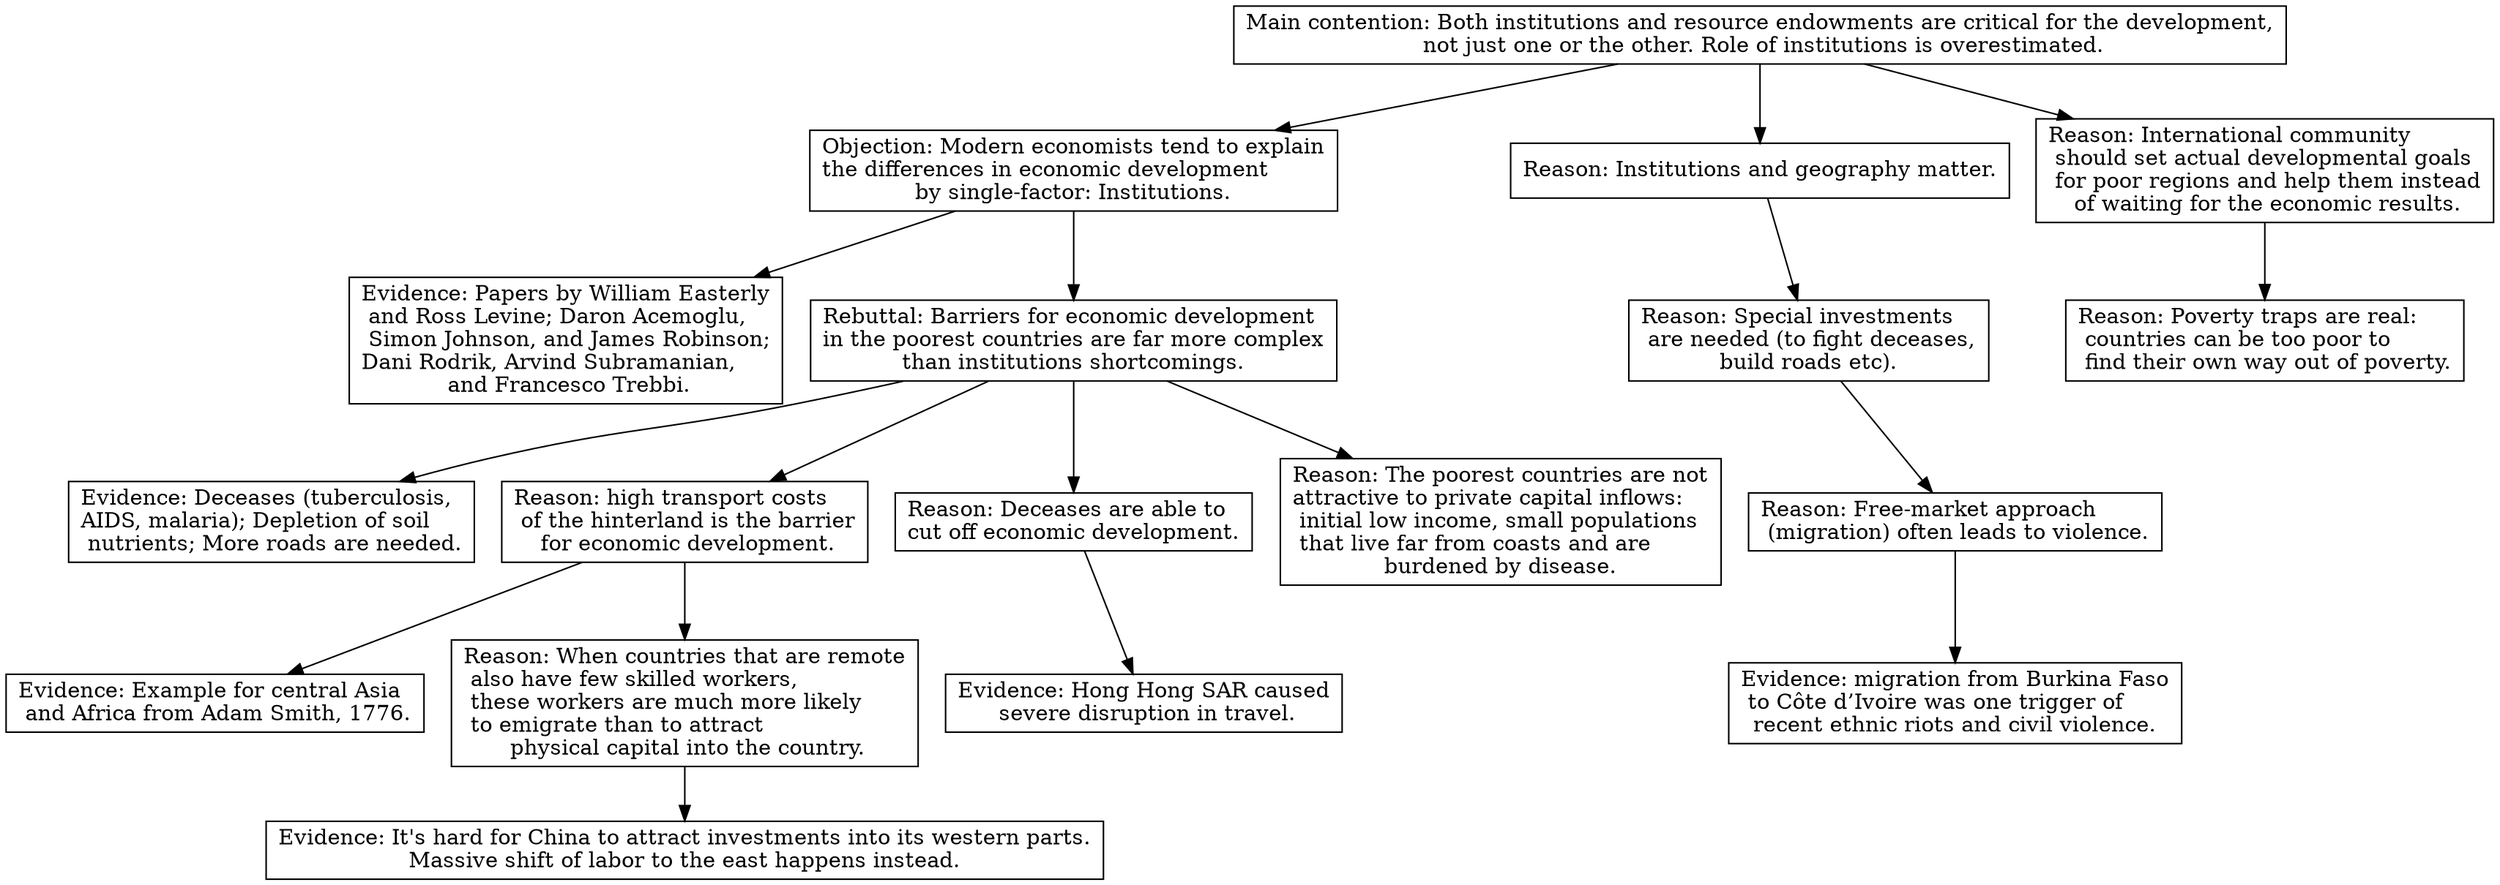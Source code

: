 digraph G {
	node [shape = box ratio = compress rankdir = RL]
	mainContention [label = "Main contention: Both institutions and resource endowments are critical for the development,\l not just one or the other. Role of institutions is overestimated."]

	reason1 [label = "Objection: Modern economists tend to explain\lthe differences in economic development\lby single-factor: Institutions."]
	example11 [label = "Evidence: Papers by William Easterly\l and Ross Levine; Daron Acemoglu,\l Simon Johnson, and James Robinson;\lDani Rodrik, Arvind Subramanian,\l and Francesco Trebbi."]

	reason2 [label = "Rebuttal: Barriers for economic development\lin the poorest countries are far more complex\lthan institutions shortcomings."]
	example21 [label = "Evidence: Deceases (tuberculosis,\lAIDS, malaria); Depletion of soil\l nutrients; More roads are needed."]

	reason3 [label = "Reason: high transport costs\l of the hinterland is the barrier\l for economic development."]
	example31 [label = "Evidence: Example for central Asia\l and Africa from Adam Smith, 1776."]

	reason4 [label="Reason: Deceases are able to\lcut off economic development."]
	example41 [label = "Evidence: Hong Hong SAR caused\l severe disruption in travel."]

	reason5 [label = "Reason: When countries that are remote\l also have few skilled workers,\l these workers are much more likely\l to emigrate than to attract\l physical capital into the country."]
	example51 [label = "Evidence: It's hard for China to attract investments into its western parts.\lMassive shift of labor to the east happens instead."]

	reason6 [label = "Reason: The poorest countries are not\lattractive to private capital inflows:\l initial low income, small populations\l that live far from coasts and are\lburdened by disease."]
	reason7 [label = "Reason: Institutions and geography matter."]
	reason8 [label = "Reason: Special investments\l are needed (to fight deceases,\lbuild roads etc)."]

	reason9 [label = "Reason: Free-market approach\l (migration) often leads to violence."]
	example91 [label = "Evidence: migration from Burkina Faso\l to Côte d’Ivoire was one trigger of\lrecent ethnic riots and civil violence."]

	reason10 [label = "Reason: International community\l should set actual developmental goals\l for poor regions and help them instead\l of waiting for the economic results."]
	reason11 [label = "Reason: Poverty traps are real:\l countries can be too poor to\l find their own way out of poverty."]

	mainContention -> reason1;
	reason1 -> example11

	reason1 -> reason2
	reason2 -> example21;

	reason2 -> reason3
	reason3 -> example31

	reason2 -> reason4
	reason4 -> example41

        reason3 -> reason5
	reason5 -> example51

	reason2 -> reason6

	reason10 -> reason11

	mainContention -> reason7
	reason7 -> reason8

	reason8 -> reason9
	reason9 -> example91

	mainContention -> reason10
}
